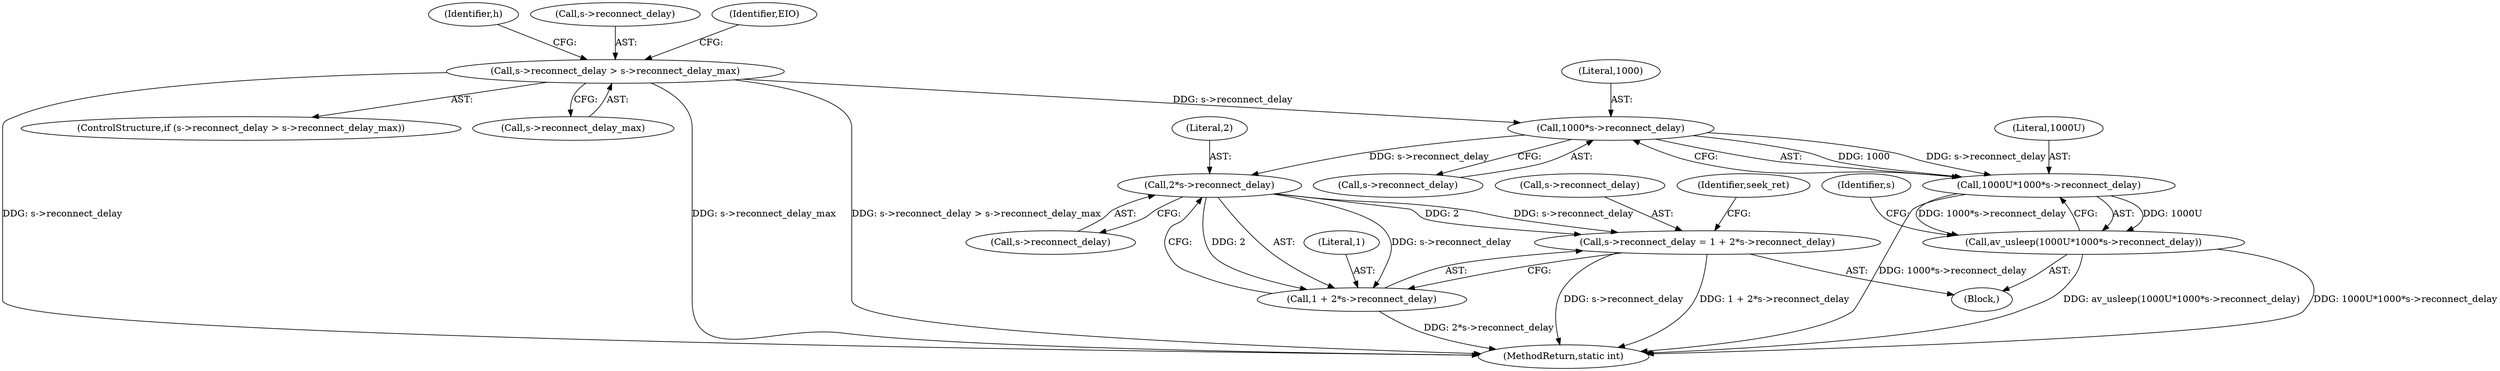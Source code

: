 digraph "0_FFmpeg_2a05c8f813de6f2278827734bf8102291e7484aa_4@API" {
"1000321" [label="(Call,1000*s->reconnect_delay)"];
"1000299" [label="(Call,s->reconnect_delay > s->reconnect_delay_max)"];
"1000319" [label="(Call,1000U*1000*s->reconnect_delay)"];
"1000318" [label="(Call,av_usleep(1000U*1000*s->reconnect_delay))"];
"1000332" [label="(Call,2*s->reconnect_delay)"];
"1000326" [label="(Call,s->reconnect_delay = 1 + 2*s->reconnect_delay)"];
"1000330" [label="(Call,1 + 2*s->reconnect_delay)"];
"1000299" [label="(Call,s->reconnect_delay > s->reconnect_delay_max)"];
"1000330" [label="(Call,1 + 2*s->reconnect_delay)"];
"1000338" [label="(Identifier,seek_ret)"];
"1000321" [label="(Call,1000*s->reconnect_delay)"];
"1000310" [label="(Identifier,h)"];
"1000286" [label="(Block,)"];
"1000333" [label="(Literal,2)"];
"1000327" [label="(Call,s->reconnect_delay)"];
"1000328" [label="(Identifier,s)"];
"1000318" [label="(Call,av_usleep(1000U*1000*s->reconnect_delay))"];
"1000370" [label="(MethodReturn,static int)"];
"1000332" [label="(Call,2*s->reconnect_delay)"];
"1000323" [label="(Call,s->reconnect_delay)"];
"1000326" [label="(Call,s->reconnect_delay = 1 + 2*s->reconnect_delay)"];
"1000319" [label="(Call,1000U*1000*s->reconnect_delay)"];
"1000298" [label="(ControlStructure,if (s->reconnect_delay > s->reconnect_delay_max))"];
"1000331" [label="(Literal,1)"];
"1000300" [label="(Call,s->reconnect_delay)"];
"1000303" [label="(Call,s->reconnect_delay_max)"];
"1000308" [label="(Identifier,EIO)"];
"1000334" [label="(Call,s->reconnect_delay)"];
"1000322" [label="(Literal,1000)"];
"1000320" [label="(Literal,1000U)"];
"1000321" -> "1000319"  [label="AST: "];
"1000321" -> "1000323"  [label="CFG: "];
"1000322" -> "1000321"  [label="AST: "];
"1000323" -> "1000321"  [label="AST: "];
"1000319" -> "1000321"  [label="CFG: "];
"1000321" -> "1000319"  [label="DDG: 1000"];
"1000321" -> "1000319"  [label="DDG: s->reconnect_delay"];
"1000299" -> "1000321"  [label="DDG: s->reconnect_delay"];
"1000321" -> "1000332"  [label="DDG: s->reconnect_delay"];
"1000299" -> "1000298"  [label="AST: "];
"1000299" -> "1000303"  [label="CFG: "];
"1000300" -> "1000299"  [label="AST: "];
"1000303" -> "1000299"  [label="AST: "];
"1000308" -> "1000299"  [label="CFG: "];
"1000310" -> "1000299"  [label="CFG: "];
"1000299" -> "1000370"  [label="DDG: s->reconnect_delay_max"];
"1000299" -> "1000370"  [label="DDG: s->reconnect_delay > s->reconnect_delay_max"];
"1000299" -> "1000370"  [label="DDG: s->reconnect_delay"];
"1000319" -> "1000318"  [label="AST: "];
"1000320" -> "1000319"  [label="AST: "];
"1000318" -> "1000319"  [label="CFG: "];
"1000319" -> "1000370"  [label="DDG: 1000*s->reconnect_delay"];
"1000319" -> "1000318"  [label="DDG: 1000U"];
"1000319" -> "1000318"  [label="DDG: 1000*s->reconnect_delay"];
"1000318" -> "1000286"  [label="AST: "];
"1000328" -> "1000318"  [label="CFG: "];
"1000318" -> "1000370"  [label="DDG: av_usleep(1000U*1000*s->reconnect_delay)"];
"1000318" -> "1000370"  [label="DDG: 1000U*1000*s->reconnect_delay"];
"1000332" -> "1000330"  [label="AST: "];
"1000332" -> "1000334"  [label="CFG: "];
"1000333" -> "1000332"  [label="AST: "];
"1000334" -> "1000332"  [label="AST: "];
"1000330" -> "1000332"  [label="CFG: "];
"1000332" -> "1000326"  [label="DDG: 2"];
"1000332" -> "1000326"  [label="DDG: s->reconnect_delay"];
"1000332" -> "1000330"  [label="DDG: 2"];
"1000332" -> "1000330"  [label="DDG: s->reconnect_delay"];
"1000326" -> "1000286"  [label="AST: "];
"1000326" -> "1000330"  [label="CFG: "];
"1000327" -> "1000326"  [label="AST: "];
"1000330" -> "1000326"  [label="AST: "];
"1000338" -> "1000326"  [label="CFG: "];
"1000326" -> "1000370"  [label="DDG: 1 + 2*s->reconnect_delay"];
"1000326" -> "1000370"  [label="DDG: s->reconnect_delay"];
"1000331" -> "1000330"  [label="AST: "];
"1000330" -> "1000370"  [label="DDG: 2*s->reconnect_delay"];
}
